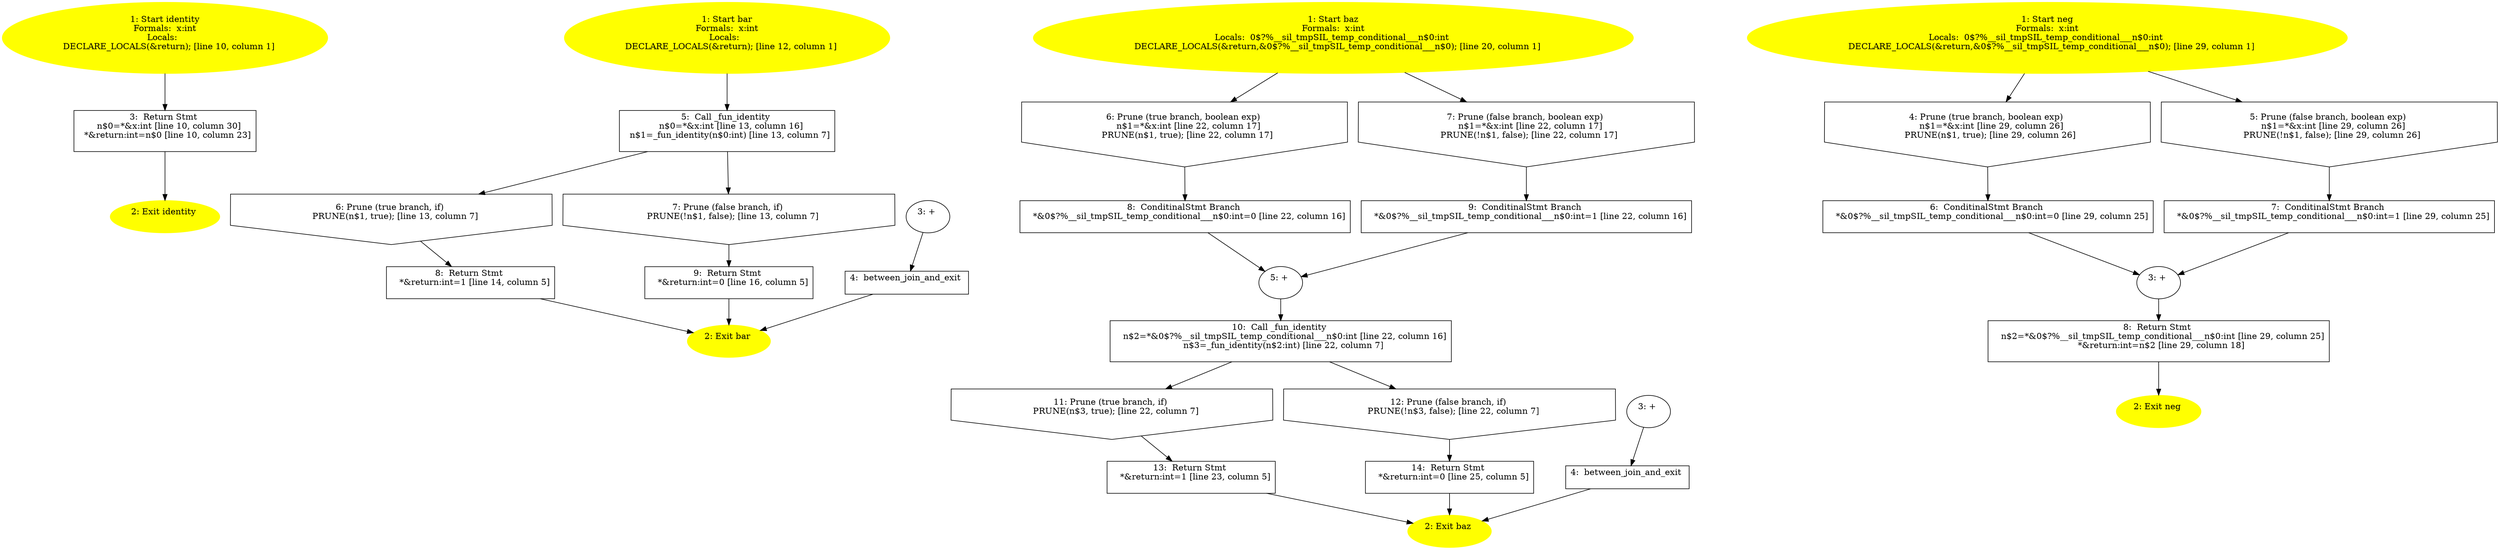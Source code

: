 /* @generated */
digraph cfg {
"identity.ff483d1ff591898a9942916050d2ca3f_1" [label="1: Start identity\nFormals:  x:int\nLocals:  \n   DECLARE_LOCALS(&return); [line 10, column 1]\n " color=yellow style=filled]
	

	 "identity.ff483d1ff591898a9942916050d2ca3f_1" -> "identity.ff483d1ff591898a9942916050d2ca3f_3" ;
"identity.ff483d1ff591898a9942916050d2ca3f_2" [label="2: Exit identity \n  " color=yellow style=filled]
	

"identity.ff483d1ff591898a9942916050d2ca3f_3" [label="3:  Return Stmt \n   n$0=*&x:int [line 10, column 30]\n  *&return:int=n$0 [line 10, column 23]\n " shape="box"]
	

	 "identity.ff483d1ff591898a9942916050d2ca3f_3" -> "identity.ff483d1ff591898a9942916050d2ca3f_2" ;
"bar.37b51d194a7513e45b56f6524f2d51f2_1" [label="1: Start bar\nFormals:  x:int\nLocals:  \n   DECLARE_LOCALS(&return); [line 12, column 1]\n " color=yellow style=filled]
	

	 "bar.37b51d194a7513e45b56f6524f2d51f2_1" -> "bar.37b51d194a7513e45b56f6524f2d51f2_5" ;
"bar.37b51d194a7513e45b56f6524f2d51f2_2" [label="2: Exit bar \n  " color=yellow style=filled]
	

"bar.37b51d194a7513e45b56f6524f2d51f2_3" [label="3: + \n  " ]
	

	 "bar.37b51d194a7513e45b56f6524f2d51f2_3" -> "bar.37b51d194a7513e45b56f6524f2d51f2_4" ;
"bar.37b51d194a7513e45b56f6524f2d51f2_4" [label="4:  between_join_and_exit \n  " shape="box"]
	

	 "bar.37b51d194a7513e45b56f6524f2d51f2_4" -> "bar.37b51d194a7513e45b56f6524f2d51f2_2" ;
"bar.37b51d194a7513e45b56f6524f2d51f2_5" [label="5:  Call _fun_identity \n   n$0=*&x:int [line 13, column 16]\n  n$1=_fun_identity(n$0:int) [line 13, column 7]\n " shape="box"]
	

	 "bar.37b51d194a7513e45b56f6524f2d51f2_5" -> "bar.37b51d194a7513e45b56f6524f2d51f2_6" ;
	 "bar.37b51d194a7513e45b56f6524f2d51f2_5" -> "bar.37b51d194a7513e45b56f6524f2d51f2_7" ;
"bar.37b51d194a7513e45b56f6524f2d51f2_6" [label="6: Prune (true branch, if) \n   PRUNE(n$1, true); [line 13, column 7]\n " shape="invhouse"]
	

	 "bar.37b51d194a7513e45b56f6524f2d51f2_6" -> "bar.37b51d194a7513e45b56f6524f2d51f2_8" ;
"bar.37b51d194a7513e45b56f6524f2d51f2_7" [label="7: Prune (false branch, if) \n   PRUNE(!n$1, false); [line 13, column 7]\n " shape="invhouse"]
	

	 "bar.37b51d194a7513e45b56f6524f2d51f2_7" -> "bar.37b51d194a7513e45b56f6524f2d51f2_9" ;
"bar.37b51d194a7513e45b56f6524f2d51f2_8" [label="8:  Return Stmt \n   *&return:int=1 [line 14, column 5]\n " shape="box"]
	

	 "bar.37b51d194a7513e45b56f6524f2d51f2_8" -> "bar.37b51d194a7513e45b56f6524f2d51f2_2" ;
"bar.37b51d194a7513e45b56f6524f2d51f2_9" [label="9:  Return Stmt \n   *&return:int=0 [line 16, column 5]\n " shape="box"]
	

	 "bar.37b51d194a7513e45b56f6524f2d51f2_9" -> "bar.37b51d194a7513e45b56f6524f2d51f2_2" ;
"baz.73feffa4b7f6bb68e44cf984c85f6e88_1" [label="1: Start baz\nFormals:  x:int\nLocals:  0$?%__sil_tmpSIL_temp_conditional___n$0:int \n   DECLARE_LOCALS(&return,&0$?%__sil_tmpSIL_temp_conditional___n$0); [line 20, column 1]\n " color=yellow style=filled]
	

	 "baz.73feffa4b7f6bb68e44cf984c85f6e88_1" -> "baz.73feffa4b7f6bb68e44cf984c85f6e88_6" ;
	 "baz.73feffa4b7f6bb68e44cf984c85f6e88_1" -> "baz.73feffa4b7f6bb68e44cf984c85f6e88_7" ;
"baz.73feffa4b7f6bb68e44cf984c85f6e88_2" [label="2: Exit baz \n  " color=yellow style=filled]
	

"baz.73feffa4b7f6bb68e44cf984c85f6e88_3" [label="3: + \n  " ]
	

	 "baz.73feffa4b7f6bb68e44cf984c85f6e88_3" -> "baz.73feffa4b7f6bb68e44cf984c85f6e88_4" ;
"baz.73feffa4b7f6bb68e44cf984c85f6e88_4" [label="4:  between_join_and_exit \n  " shape="box"]
	

	 "baz.73feffa4b7f6bb68e44cf984c85f6e88_4" -> "baz.73feffa4b7f6bb68e44cf984c85f6e88_2" ;
"baz.73feffa4b7f6bb68e44cf984c85f6e88_5" [label="5: + \n  " ]
	

	 "baz.73feffa4b7f6bb68e44cf984c85f6e88_5" -> "baz.73feffa4b7f6bb68e44cf984c85f6e88_10" ;
"baz.73feffa4b7f6bb68e44cf984c85f6e88_6" [label="6: Prune (true branch, boolean exp) \n   n$1=*&x:int [line 22, column 17]\n  PRUNE(n$1, true); [line 22, column 17]\n " shape="invhouse"]
	

	 "baz.73feffa4b7f6bb68e44cf984c85f6e88_6" -> "baz.73feffa4b7f6bb68e44cf984c85f6e88_8" ;
"baz.73feffa4b7f6bb68e44cf984c85f6e88_7" [label="7: Prune (false branch, boolean exp) \n   n$1=*&x:int [line 22, column 17]\n  PRUNE(!n$1, false); [line 22, column 17]\n " shape="invhouse"]
	

	 "baz.73feffa4b7f6bb68e44cf984c85f6e88_7" -> "baz.73feffa4b7f6bb68e44cf984c85f6e88_9" ;
"baz.73feffa4b7f6bb68e44cf984c85f6e88_8" [label="8:  ConditinalStmt Branch \n   *&0$?%__sil_tmpSIL_temp_conditional___n$0:int=0 [line 22, column 16]\n " shape="box"]
	

	 "baz.73feffa4b7f6bb68e44cf984c85f6e88_8" -> "baz.73feffa4b7f6bb68e44cf984c85f6e88_5" ;
"baz.73feffa4b7f6bb68e44cf984c85f6e88_9" [label="9:  ConditinalStmt Branch \n   *&0$?%__sil_tmpSIL_temp_conditional___n$0:int=1 [line 22, column 16]\n " shape="box"]
	

	 "baz.73feffa4b7f6bb68e44cf984c85f6e88_9" -> "baz.73feffa4b7f6bb68e44cf984c85f6e88_5" ;
"baz.73feffa4b7f6bb68e44cf984c85f6e88_10" [label="10:  Call _fun_identity \n   n$2=*&0$?%__sil_tmpSIL_temp_conditional___n$0:int [line 22, column 16]\n  n$3=_fun_identity(n$2:int) [line 22, column 7]\n " shape="box"]
	

	 "baz.73feffa4b7f6bb68e44cf984c85f6e88_10" -> "baz.73feffa4b7f6bb68e44cf984c85f6e88_11" ;
	 "baz.73feffa4b7f6bb68e44cf984c85f6e88_10" -> "baz.73feffa4b7f6bb68e44cf984c85f6e88_12" ;
"baz.73feffa4b7f6bb68e44cf984c85f6e88_11" [label="11: Prune (true branch, if) \n   PRUNE(n$3, true); [line 22, column 7]\n " shape="invhouse"]
	

	 "baz.73feffa4b7f6bb68e44cf984c85f6e88_11" -> "baz.73feffa4b7f6bb68e44cf984c85f6e88_13" ;
"baz.73feffa4b7f6bb68e44cf984c85f6e88_12" [label="12: Prune (false branch, if) \n   PRUNE(!n$3, false); [line 22, column 7]\n " shape="invhouse"]
	

	 "baz.73feffa4b7f6bb68e44cf984c85f6e88_12" -> "baz.73feffa4b7f6bb68e44cf984c85f6e88_14" ;
"baz.73feffa4b7f6bb68e44cf984c85f6e88_13" [label="13:  Return Stmt \n   *&return:int=1 [line 23, column 5]\n " shape="box"]
	

	 "baz.73feffa4b7f6bb68e44cf984c85f6e88_13" -> "baz.73feffa4b7f6bb68e44cf984c85f6e88_2" ;
"baz.73feffa4b7f6bb68e44cf984c85f6e88_14" [label="14:  Return Stmt \n   *&return:int=0 [line 25, column 5]\n " shape="box"]
	

	 "baz.73feffa4b7f6bb68e44cf984c85f6e88_14" -> "baz.73feffa4b7f6bb68e44cf984c85f6e88_2" ;
"neg.f24c2c15b9d03797c6874986a8d19516_1" [label="1: Start neg\nFormals:  x:int\nLocals:  0$?%__sil_tmpSIL_temp_conditional___n$0:int \n   DECLARE_LOCALS(&return,&0$?%__sil_tmpSIL_temp_conditional___n$0); [line 29, column 1]\n " color=yellow style=filled]
	

	 "neg.f24c2c15b9d03797c6874986a8d19516_1" -> "neg.f24c2c15b9d03797c6874986a8d19516_4" ;
	 "neg.f24c2c15b9d03797c6874986a8d19516_1" -> "neg.f24c2c15b9d03797c6874986a8d19516_5" ;
"neg.f24c2c15b9d03797c6874986a8d19516_2" [label="2: Exit neg \n  " color=yellow style=filled]
	

"neg.f24c2c15b9d03797c6874986a8d19516_3" [label="3: + \n  " ]
	

	 "neg.f24c2c15b9d03797c6874986a8d19516_3" -> "neg.f24c2c15b9d03797c6874986a8d19516_8" ;
"neg.f24c2c15b9d03797c6874986a8d19516_4" [label="4: Prune (true branch, boolean exp) \n   n$1=*&x:int [line 29, column 26]\n  PRUNE(n$1, true); [line 29, column 26]\n " shape="invhouse"]
	

	 "neg.f24c2c15b9d03797c6874986a8d19516_4" -> "neg.f24c2c15b9d03797c6874986a8d19516_6" ;
"neg.f24c2c15b9d03797c6874986a8d19516_5" [label="5: Prune (false branch, boolean exp) \n   n$1=*&x:int [line 29, column 26]\n  PRUNE(!n$1, false); [line 29, column 26]\n " shape="invhouse"]
	

	 "neg.f24c2c15b9d03797c6874986a8d19516_5" -> "neg.f24c2c15b9d03797c6874986a8d19516_7" ;
"neg.f24c2c15b9d03797c6874986a8d19516_6" [label="6:  ConditinalStmt Branch \n   *&0$?%__sil_tmpSIL_temp_conditional___n$0:int=0 [line 29, column 25]\n " shape="box"]
	

	 "neg.f24c2c15b9d03797c6874986a8d19516_6" -> "neg.f24c2c15b9d03797c6874986a8d19516_3" ;
"neg.f24c2c15b9d03797c6874986a8d19516_7" [label="7:  ConditinalStmt Branch \n   *&0$?%__sil_tmpSIL_temp_conditional___n$0:int=1 [line 29, column 25]\n " shape="box"]
	

	 "neg.f24c2c15b9d03797c6874986a8d19516_7" -> "neg.f24c2c15b9d03797c6874986a8d19516_3" ;
"neg.f24c2c15b9d03797c6874986a8d19516_8" [label="8:  Return Stmt \n   n$2=*&0$?%__sil_tmpSIL_temp_conditional___n$0:int [line 29, column 25]\n  *&return:int=n$2 [line 29, column 18]\n " shape="box"]
	

	 "neg.f24c2c15b9d03797c6874986a8d19516_8" -> "neg.f24c2c15b9d03797c6874986a8d19516_2" ;
}
